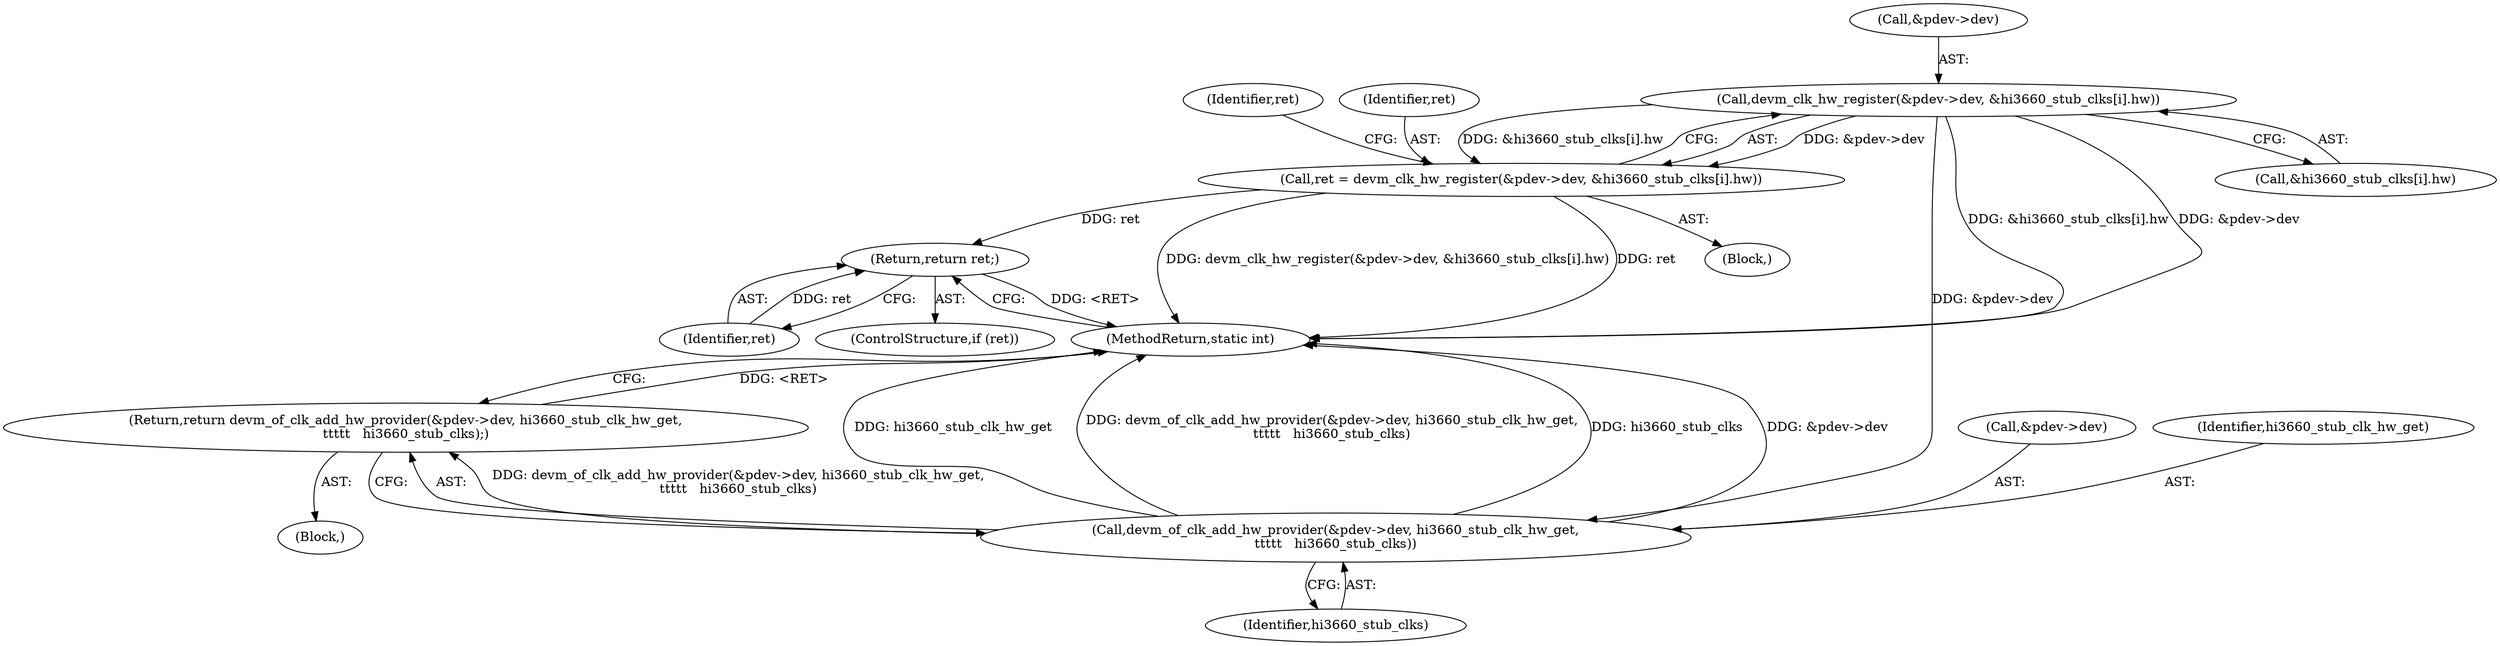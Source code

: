 digraph "0_linux_9903e41ae1f5d50c93f268ca3304d4d7c64b9311@array" {
"1000205" [label="(Call,devm_clk_hw_register(&pdev->dev, &hi3660_stub_clks[i].hw))"];
"1000203" [label="(Call,ret = devm_clk_hw_register(&pdev->dev, &hi3660_stub_clks[i].hw))"];
"1000218" [label="(Return,return ret;)"];
"1000221" [label="(Call,devm_of_clk_add_hw_provider(&pdev->dev, hi3660_stub_clk_hw_get,\n\t\t\t\t\t   hi3660_stub_clks))"];
"1000220" [label="(Return,return devm_of_clk_add_hw_provider(&pdev->dev, hi3660_stub_clk_hw_get,\n\t\t\t\t\t   hi3660_stub_clks);)"];
"1000222" [label="(Call,&pdev->dev)"];
"1000226" [label="(Identifier,hi3660_stub_clk_hw_get)"];
"1000217" [label="(Identifier,ret)"];
"1000205" [label="(Call,devm_clk_hw_register(&pdev->dev, &hi3660_stub_clks[i].hw))"];
"1000206" [label="(Call,&pdev->dev)"];
"1000104" [label="(Block,)"];
"1000204" [label="(Identifier,ret)"];
"1000210" [label="(Call,&hi3660_stub_clks[i].hw)"];
"1000218" [label="(Return,return ret;)"];
"1000220" [label="(Return,return devm_of_clk_add_hw_provider(&pdev->dev, hi3660_stub_clk_hw_get,\n\t\t\t\t\t   hi3660_stub_clks);)"];
"1000221" [label="(Call,devm_of_clk_add_hw_provider(&pdev->dev, hi3660_stub_clk_hw_get,\n\t\t\t\t\t   hi3660_stub_clks))"];
"1000219" [label="(Identifier,ret)"];
"1000228" [label="(MethodReturn,static int)"];
"1000202" [label="(Block,)"];
"1000216" [label="(ControlStructure,if (ret))"];
"1000203" [label="(Call,ret = devm_clk_hw_register(&pdev->dev, &hi3660_stub_clks[i].hw))"];
"1000227" [label="(Identifier,hi3660_stub_clks)"];
"1000205" -> "1000203"  [label="AST: "];
"1000205" -> "1000210"  [label="CFG: "];
"1000206" -> "1000205"  [label="AST: "];
"1000210" -> "1000205"  [label="AST: "];
"1000203" -> "1000205"  [label="CFG: "];
"1000205" -> "1000228"  [label="DDG: &hi3660_stub_clks[i].hw"];
"1000205" -> "1000228"  [label="DDG: &pdev->dev"];
"1000205" -> "1000203"  [label="DDG: &pdev->dev"];
"1000205" -> "1000203"  [label="DDG: &hi3660_stub_clks[i].hw"];
"1000205" -> "1000221"  [label="DDG: &pdev->dev"];
"1000203" -> "1000202"  [label="AST: "];
"1000204" -> "1000203"  [label="AST: "];
"1000217" -> "1000203"  [label="CFG: "];
"1000203" -> "1000228"  [label="DDG: devm_clk_hw_register(&pdev->dev, &hi3660_stub_clks[i].hw)"];
"1000203" -> "1000228"  [label="DDG: ret"];
"1000203" -> "1000218"  [label="DDG: ret"];
"1000218" -> "1000216"  [label="AST: "];
"1000218" -> "1000219"  [label="CFG: "];
"1000219" -> "1000218"  [label="AST: "];
"1000228" -> "1000218"  [label="CFG: "];
"1000218" -> "1000228"  [label="DDG: <RET>"];
"1000219" -> "1000218"  [label="DDG: ret"];
"1000221" -> "1000220"  [label="AST: "];
"1000221" -> "1000227"  [label="CFG: "];
"1000222" -> "1000221"  [label="AST: "];
"1000226" -> "1000221"  [label="AST: "];
"1000227" -> "1000221"  [label="AST: "];
"1000220" -> "1000221"  [label="CFG: "];
"1000221" -> "1000228"  [label="DDG: hi3660_stub_clk_hw_get"];
"1000221" -> "1000228"  [label="DDG: devm_of_clk_add_hw_provider(&pdev->dev, hi3660_stub_clk_hw_get,\n\t\t\t\t\t   hi3660_stub_clks)"];
"1000221" -> "1000228"  [label="DDG: hi3660_stub_clks"];
"1000221" -> "1000228"  [label="DDG: &pdev->dev"];
"1000221" -> "1000220"  [label="DDG: devm_of_clk_add_hw_provider(&pdev->dev, hi3660_stub_clk_hw_get,\n\t\t\t\t\t   hi3660_stub_clks)"];
"1000220" -> "1000104"  [label="AST: "];
"1000228" -> "1000220"  [label="CFG: "];
"1000220" -> "1000228"  [label="DDG: <RET>"];
}
